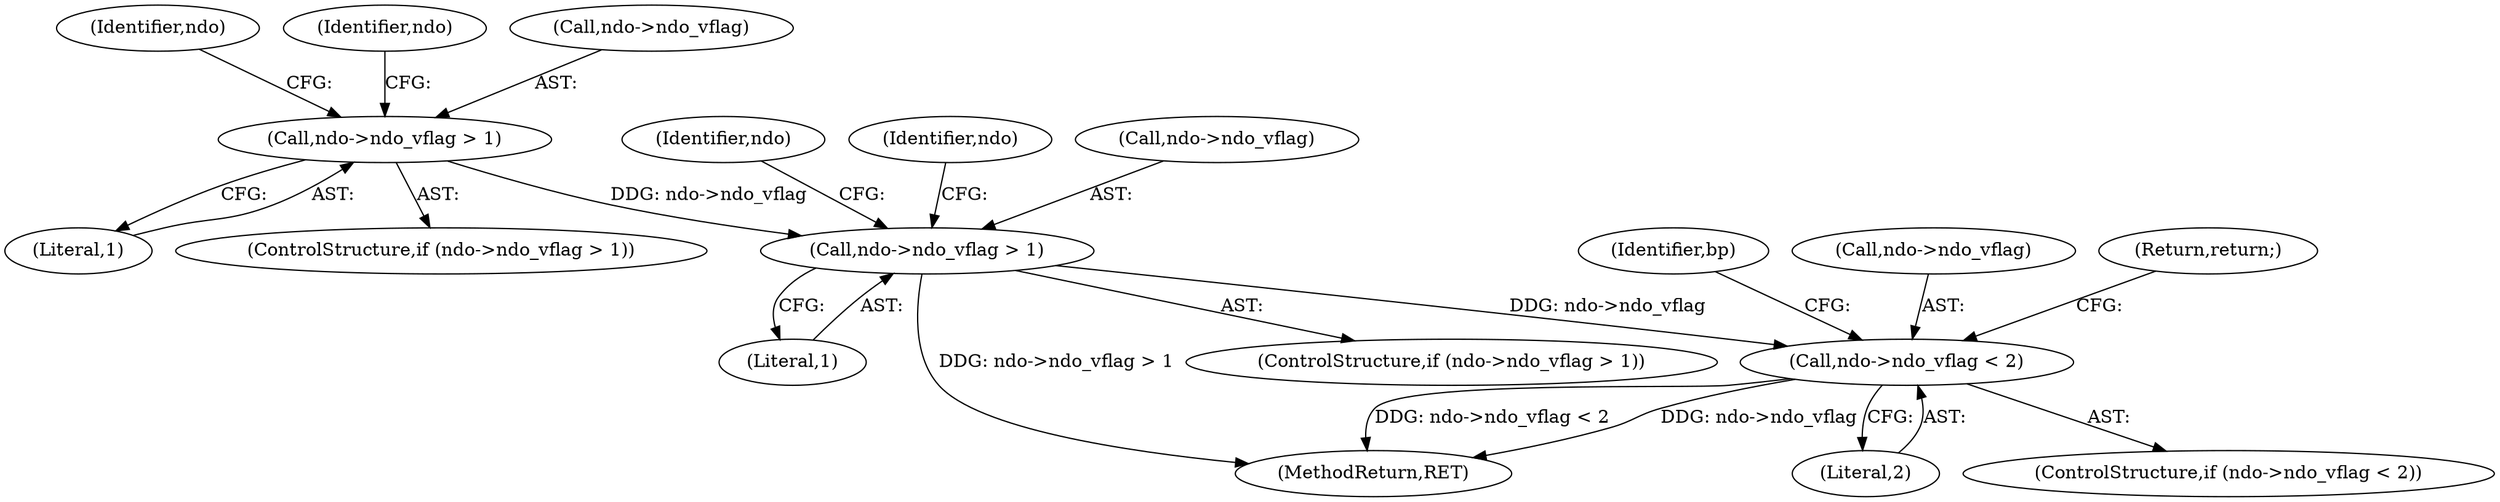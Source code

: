 digraph "0_tcpdump_5dc1860d8267b1e0cb78c9ffa2a40bea2fdb3ddc_1@pointer" {
"1000299" [label="(Call,ndo->ndo_vflag < 2)"];
"1000278" [label="(Call,ndo->ndo_vflag > 1)"];
"1000255" [label="(Call,ndo->ndo_vflag > 1)"];
"1000285" [label="(Identifier,ndo)"];
"1000298" [label="(ControlStructure,if (ndo->ndo_vflag < 2))"];
"1000262" [label="(Identifier,ndo)"];
"1000289" [label="(Identifier,ndo)"];
"1000266" [label="(Identifier,ndo)"];
"1000306" [label="(Identifier,bp)"];
"1000491" [label="(MethodReturn,RET)"];
"1000277" [label="(ControlStructure,if (ndo->ndo_vflag > 1))"];
"1000299" [label="(Call,ndo->ndo_vflag < 2)"];
"1000282" [label="(Literal,1)"];
"1000256" [label="(Call,ndo->ndo_vflag)"];
"1000279" [label="(Call,ndo->ndo_vflag)"];
"1000259" [label="(Literal,1)"];
"1000255" [label="(Call,ndo->ndo_vflag > 1)"];
"1000300" [label="(Call,ndo->ndo_vflag)"];
"1000304" [label="(Return,return;)"];
"1000254" [label="(ControlStructure,if (ndo->ndo_vflag > 1))"];
"1000303" [label="(Literal,2)"];
"1000278" [label="(Call,ndo->ndo_vflag > 1)"];
"1000299" -> "1000298"  [label="AST: "];
"1000299" -> "1000303"  [label="CFG: "];
"1000300" -> "1000299"  [label="AST: "];
"1000303" -> "1000299"  [label="AST: "];
"1000304" -> "1000299"  [label="CFG: "];
"1000306" -> "1000299"  [label="CFG: "];
"1000299" -> "1000491"  [label="DDG: ndo->ndo_vflag < 2"];
"1000299" -> "1000491"  [label="DDG: ndo->ndo_vflag"];
"1000278" -> "1000299"  [label="DDG: ndo->ndo_vflag"];
"1000278" -> "1000277"  [label="AST: "];
"1000278" -> "1000282"  [label="CFG: "];
"1000279" -> "1000278"  [label="AST: "];
"1000282" -> "1000278"  [label="AST: "];
"1000285" -> "1000278"  [label="CFG: "];
"1000289" -> "1000278"  [label="CFG: "];
"1000278" -> "1000491"  [label="DDG: ndo->ndo_vflag > 1"];
"1000255" -> "1000278"  [label="DDG: ndo->ndo_vflag"];
"1000255" -> "1000254"  [label="AST: "];
"1000255" -> "1000259"  [label="CFG: "];
"1000256" -> "1000255"  [label="AST: "];
"1000259" -> "1000255"  [label="AST: "];
"1000262" -> "1000255"  [label="CFG: "];
"1000266" -> "1000255"  [label="CFG: "];
}
